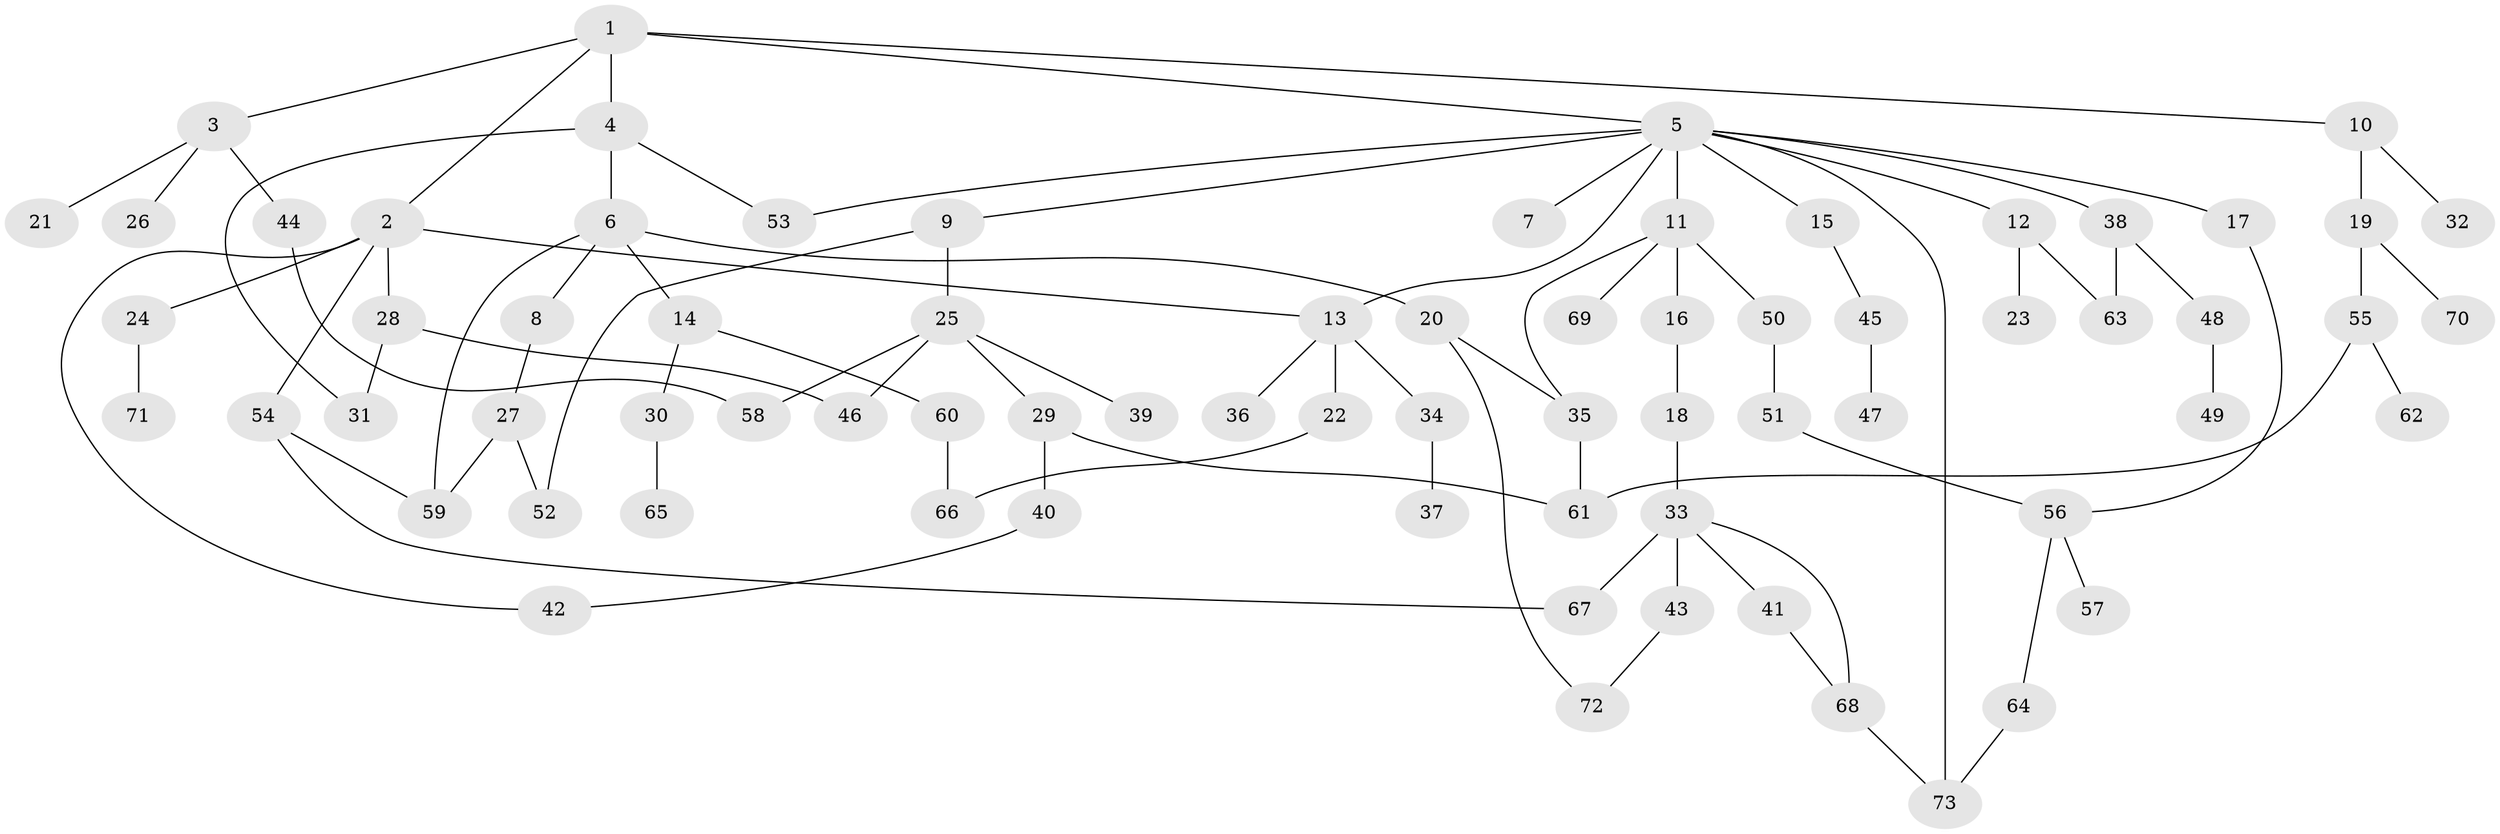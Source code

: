 // Generated by graph-tools (version 1.1) at 2025/10/02/27/25 16:10:52]
// undirected, 73 vertices, 92 edges
graph export_dot {
graph [start="1"]
  node [color=gray90,style=filled];
  1;
  2;
  3;
  4;
  5;
  6;
  7;
  8;
  9;
  10;
  11;
  12;
  13;
  14;
  15;
  16;
  17;
  18;
  19;
  20;
  21;
  22;
  23;
  24;
  25;
  26;
  27;
  28;
  29;
  30;
  31;
  32;
  33;
  34;
  35;
  36;
  37;
  38;
  39;
  40;
  41;
  42;
  43;
  44;
  45;
  46;
  47;
  48;
  49;
  50;
  51;
  52;
  53;
  54;
  55;
  56;
  57;
  58;
  59;
  60;
  61;
  62;
  63;
  64;
  65;
  66;
  67;
  68;
  69;
  70;
  71;
  72;
  73;
  1 -- 2;
  1 -- 3;
  1 -- 4;
  1 -- 5;
  1 -- 10;
  2 -- 13;
  2 -- 24;
  2 -- 28;
  2 -- 42;
  2 -- 54;
  3 -- 21;
  3 -- 26;
  3 -- 44;
  4 -- 6;
  4 -- 31;
  4 -- 53;
  5 -- 7;
  5 -- 9;
  5 -- 11;
  5 -- 12;
  5 -- 15;
  5 -- 17;
  5 -- 38;
  5 -- 53;
  5 -- 73;
  5 -- 13;
  6 -- 8;
  6 -- 14;
  6 -- 20;
  6 -- 59;
  8 -- 27;
  9 -- 25;
  9 -- 52;
  10 -- 19;
  10 -- 32;
  11 -- 16;
  11 -- 35;
  11 -- 50;
  11 -- 69;
  12 -- 23;
  12 -- 63;
  13 -- 22;
  13 -- 34;
  13 -- 36;
  14 -- 30;
  14 -- 60;
  15 -- 45;
  16 -- 18;
  17 -- 56;
  18 -- 33;
  19 -- 55;
  19 -- 70;
  20 -- 72;
  20 -- 35;
  22 -- 66;
  24 -- 71;
  25 -- 29;
  25 -- 39;
  25 -- 46;
  25 -- 58;
  27 -- 52;
  27 -- 59;
  28 -- 46;
  28 -- 31;
  29 -- 40;
  29 -- 61;
  30 -- 65;
  33 -- 41;
  33 -- 43;
  33 -- 67;
  33 -- 68;
  34 -- 37;
  35 -- 61;
  38 -- 48;
  38 -- 63;
  40 -- 42;
  41 -- 68;
  43 -- 72;
  44 -- 58;
  45 -- 47;
  48 -- 49;
  50 -- 51;
  51 -- 56;
  54 -- 59;
  54 -- 67;
  55 -- 62;
  55 -- 61;
  56 -- 57;
  56 -- 64;
  60 -- 66;
  64 -- 73;
  68 -- 73;
}
